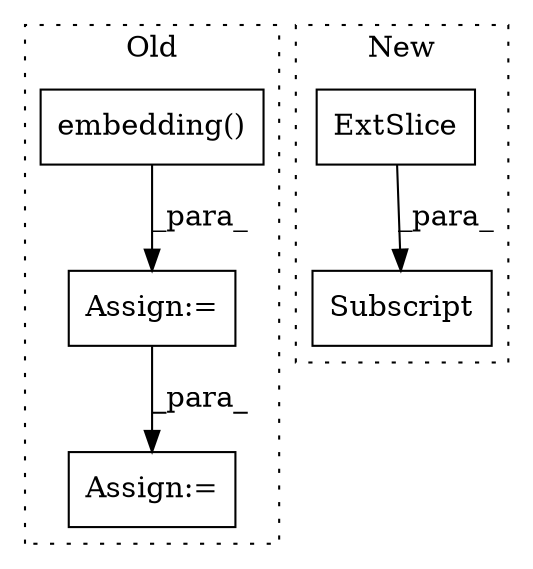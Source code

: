 digraph G {
subgraph cluster0 {
1 [label="embedding()" a="75" s="2194,2210" l="15,1" shape="box"];
4 [label="Assign:=" a="68" s="2258" l="3" shape="box"];
5 [label="Assign:=" a="68" s="2343" l="3" shape="box"];
label = "Old";
style="dotted";
}
subgraph cluster1 {
2 [label="ExtSlice" a="85" s="1548" l="1" shape="box"];
3 [label="Subscript" a="63" s="1548,0" l="23,0" shape="box"];
label = "New";
style="dotted";
}
1 -> 4 [label="_para_"];
2 -> 3 [label="_para_"];
4 -> 5 [label="_para_"];
}